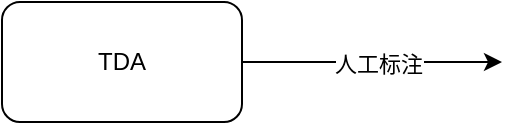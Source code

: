 <mxfile version="22.1.12" type="github">
  <diagram name="第 1 页" id="UPEydDWChdrOHsOLccaq">
    <mxGraphModel dx="1389" dy="525" grid="1" gridSize="10" guides="1" tooltips="1" connect="1" arrows="1" fold="1" page="0" pageScale="1" pageWidth="827" pageHeight="1169" background="none" math="0" shadow="0">
      <root>
        <mxCell id="0" />
        <mxCell id="1" parent="0" />
        <mxCell id="AvVefZDOqn1vmyU3jpya-4" style="edgeStyle=orthogonalEdgeStyle;rounded=0;orthogonalLoop=1;jettySize=auto;html=1;exitX=1;exitY=0.5;exitDx=0;exitDy=0;" edge="1" parent="1" source="AvVefZDOqn1vmyU3jpya-3">
          <mxGeometry relative="1" as="geometry">
            <mxPoint x="170" y="130" as="targetPoint" />
          </mxGeometry>
        </mxCell>
        <mxCell id="AvVefZDOqn1vmyU3jpya-6" value="人工标注" style="edgeLabel;html=1;align=center;verticalAlign=middle;resizable=0;points=[];" vertex="1" connectable="0" parent="AvVefZDOqn1vmyU3jpya-4">
          <mxGeometry x="0.05" relative="1" as="geometry">
            <mxPoint as="offset" />
          </mxGeometry>
        </mxCell>
        <mxCell id="AvVefZDOqn1vmyU3jpya-3" value="TDA" style="rounded=1;whiteSpace=wrap;html=1;" vertex="1" parent="1">
          <mxGeometry x="-80" y="100" width="120" height="60" as="geometry" />
        </mxCell>
      </root>
    </mxGraphModel>
  </diagram>
</mxfile>

